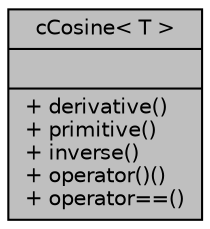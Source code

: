 digraph G
{
  edge [fontname="Helvetica",fontsize="10",labelfontname="Helvetica",labelfontsize="10"];
  node [fontname="Helvetica",fontsize="10",shape=record];
  Node1 [label="{cCosine\< T \>\n||+ derivative()\l+ primitive()\l+ inverse()\l+ operator()()\l+ operator==()\l}",height=0.2,width=0.4,color="black", fillcolor="grey75", style="filled" fontcolor="black"];
}
